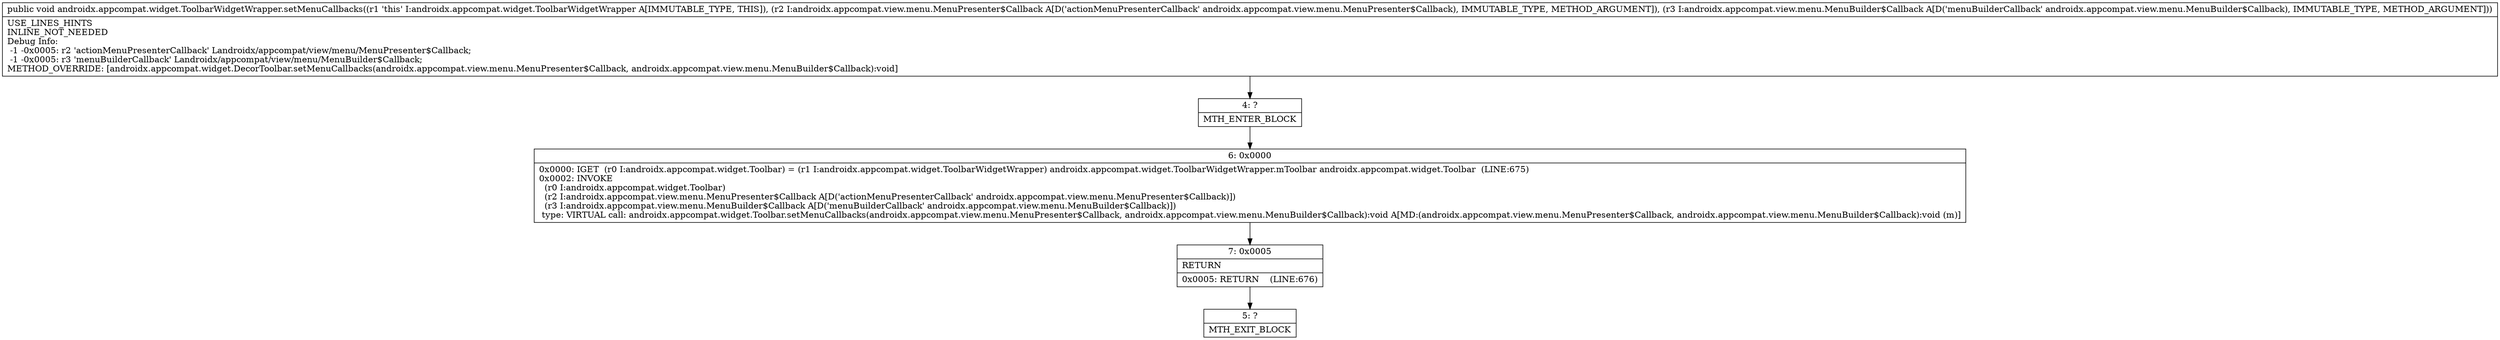 digraph "CFG forandroidx.appcompat.widget.ToolbarWidgetWrapper.setMenuCallbacks(Landroidx\/appcompat\/view\/menu\/MenuPresenter$Callback;Landroidx\/appcompat\/view\/menu\/MenuBuilder$Callback;)V" {
Node_4 [shape=record,label="{4\:\ ?|MTH_ENTER_BLOCK\l}"];
Node_6 [shape=record,label="{6\:\ 0x0000|0x0000: IGET  (r0 I:androidx.appcompat.widget.Toolbar) = (r1 I:androidx.appcompat.widget.ToolbarWidgetWrapper) androidx.appcompat.widget.ToolbarWidgetWrapper.mToolbar androidx.appcompat.widget.Toolbar  (LINE:675)\l0x0002: INVOKE  \l  (r0 I:androidx.appcompat.widget.Toolbar)\l  (r2 I:androidx.appcompat.view.menu.MenuPresenter$Callback A[D('actionMenuPresenterCallback' androidx.appcompat.view.menu.MenuPresenter$Callback)])\l  (r3 I:androidx.appcompat.view.menu.MenuBuilder$Callback A[D('menuBuilderCallback' androidx.appcompat.view.menu.MenuBuilder$Callback)])\l type: VIRTUAL call: androidx.appcompat.widget.Toolbar.setMenuCallbacks(androidx.appcompat.view.menu.MenuPresenter$Callback, androidx.appcompat.view.menu.MenuBuilder$Callback):void A[MD:(androidx.appcompat.view.menu.MenuPresenter$Callback, androidx.appcompat.view.menu.MenuBuilder$Callback):void (m)]\l}"];
Node_7 [shape=record,label="{7\:\ 0x0005|RETURN\l|0x0005: RETURN    (LINE:676)\l}"];
Node_5 [shape=record,label="{5\:\ ?|MTH_EXIT_BLOCK\l}"];
MethodNode[shape=record,label="{public void androidx.appcompat.widget.ToolbarWidgetWrapper.setMenuCallbacks((r1 'this' I:androidx.appcompat.widget.ToolbarWidgetWrapper A[IMMUTABLE_TYPE, THIS]), (r2 I:androidx.appcompat.view.menu.MenuPresenter$Callback A[D('actionMenuPresenterCallback' androidx.appcompat.view.menu.MenuPresenter$Callback), IMMUTABLE_TYPE, METHOD_ARGUMENT]), (r3 I:androidx.appcompat.view.menu.MenuBuilder$Callback A[D('menuBuilderCallback' androidx.appcompat.view.menu.MenuBuilder$Callback), IMMUTABLE_TYPE, METHOD_ARGUMENT]))  | USE_LINES_HINTS\lINLINE_NOT_NEEDED\lDebug Info:\l  \-1 \-0x0005: r2 'actionMenuPresenterCallback' Landroidx\/appcompat\/view\/menu\/MenuPresenter$Callback;\l  \-1 \-0x0005: r3 'menuBuilderCallback' Landroidx\/appcompat\/view\/menu\/MenuBuilder$Callback;\lMETHOD_OVERRIDE: [androidx.appcompat.widget.DecorToolbar.setMenuCallbacks(androidx.appcompat.view.menu.MenuPresenter$Callback, androidx.appcompat.view.menu.MenuBuilder$Callback):void]\l}"];
MethodNode -> Node_4;Node_4 -> Node_6;
Node_6 -> Node_7;
Node_7 -> Node_5;
}

